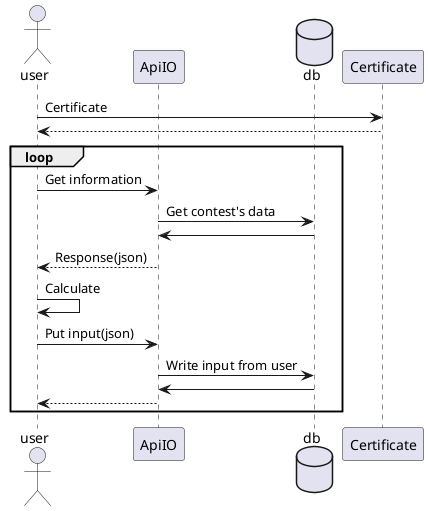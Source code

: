 @startuml engine
actor user
participant ApiIO
database db

user -> Certificate: Certificate
user <-- Certificate

loop
  user -> ApiIO: Get information
    ApiIO -> db: Get contest's data
    ApiIO <- db
  user <-- ApiIO: Response(json)

  user -> user: Calculate

  user -> ApiIO: Put input(json)
    ApiIO -> db: Write input from user
    ApiIO <- db
  user <-- ApiIO

end


@enduml